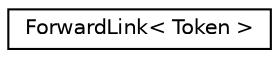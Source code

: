 digraph "Graphical Class Hierarchy"
{
  edge [fontname="Helvetica",fontsize="10",labelfontname="Helvetica",labelfontsize="10"];
  node [fontname="Helvetica",fontsize="10",shape=record];
  rankdir="LR";
  Node0 [label="ForwardLink\< Token \>",height=0.2,width=0.4,color="black", fillcolor="white", style="filled",URL="$structkaldi_1_1decoder_1_1ForwardLink.html"];
}
